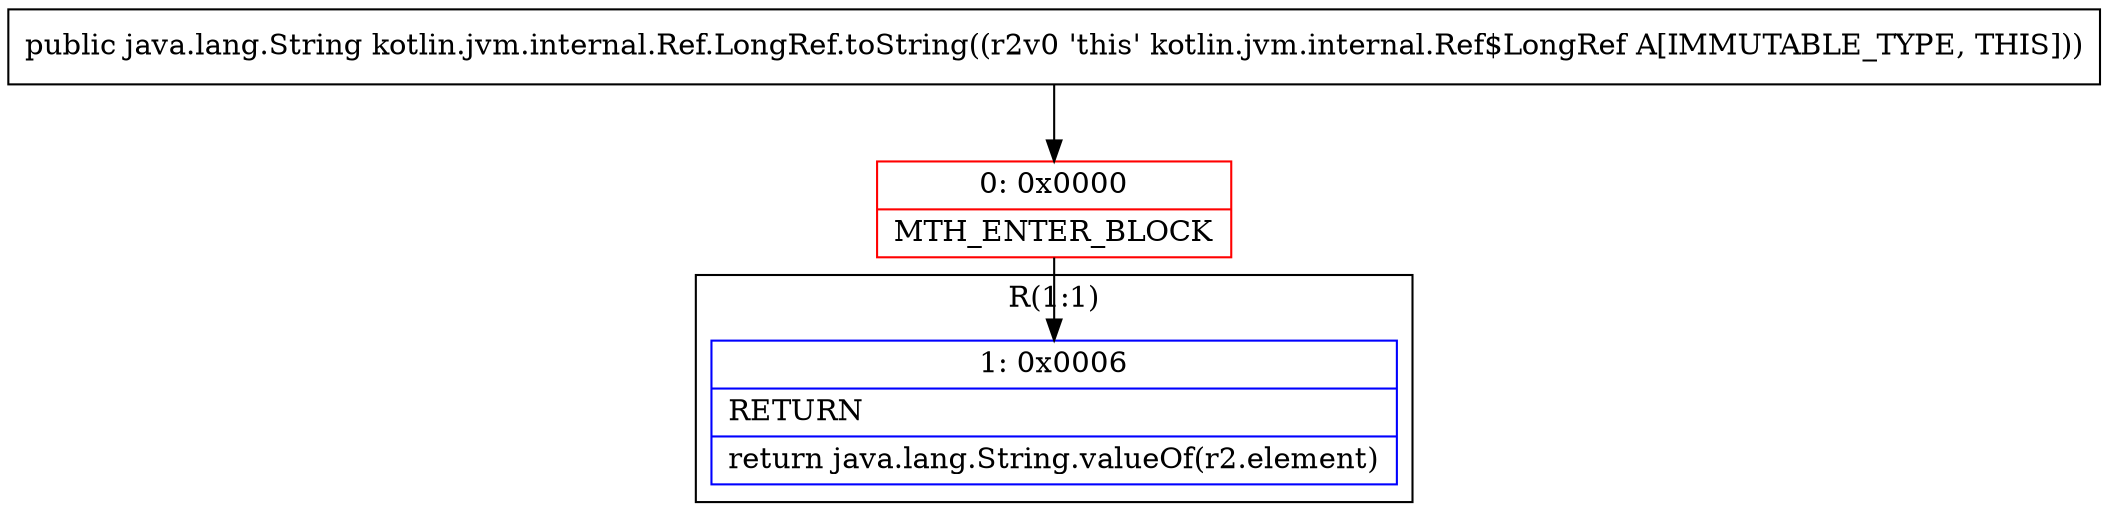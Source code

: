 digraph "CFG forkotlin.jvm.internal.Ref.LongRef.toString()Ljava\/lang\/String;" {
subgraph cluster_Region_1924680901 {
label = "R(1:1)";
node [shape=record,color=blue];
Node_1 [shape=record,label="{1\:\ 0x0006|RETURN\l|return java.lang.String.valueOf(r2.element)\l}"];
}
Node_0 [shape=record,color=red,label="{0\:\ 0x0000|MTH_ENTER_BLOCK\l}"];
MethodNode[shape=record,label="{public java.lang.String kotlin.jvm.internal.Ref.LongRef.toString((r2v0 'this' kotlin.jvm.internal.Ref$LongRef A[IMMUTABLE_TYPE, THIS])) }"];
MethodNode -> Node_0;
Node_0 -> Node_1;
}

